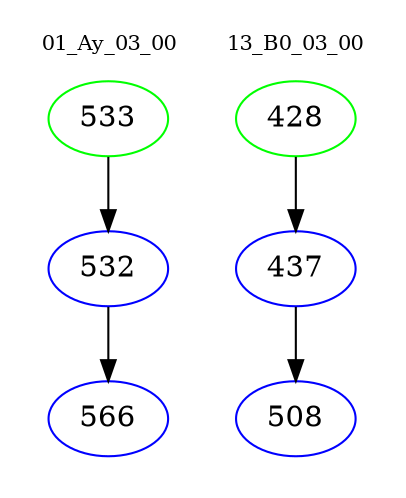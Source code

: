 digraph{
subgraph cluster_0 {
color = white
label = "01_Ay_03_00";
fontsize=10;
T0_533 [label="533", color="green"]
T0_533 -> T0_532 [color="black"]
T0_532 [label="532", color="blue"]
T0_532 -> T0_566 [color="black"]
T0_566 [label="566", color="blue"]
}
subgraph cluster_1 {
color = white
label = "13_B0_03_00";
fontsize=10;
T1_428 [label="428", color="green"]
T1_428 -> T1_437 [color="black"]
T1_437 [label="437", color="blue"]
T1_437 -> T1_508 [color="black"]
T1_508 [label="508", color="blue"]
}
}
